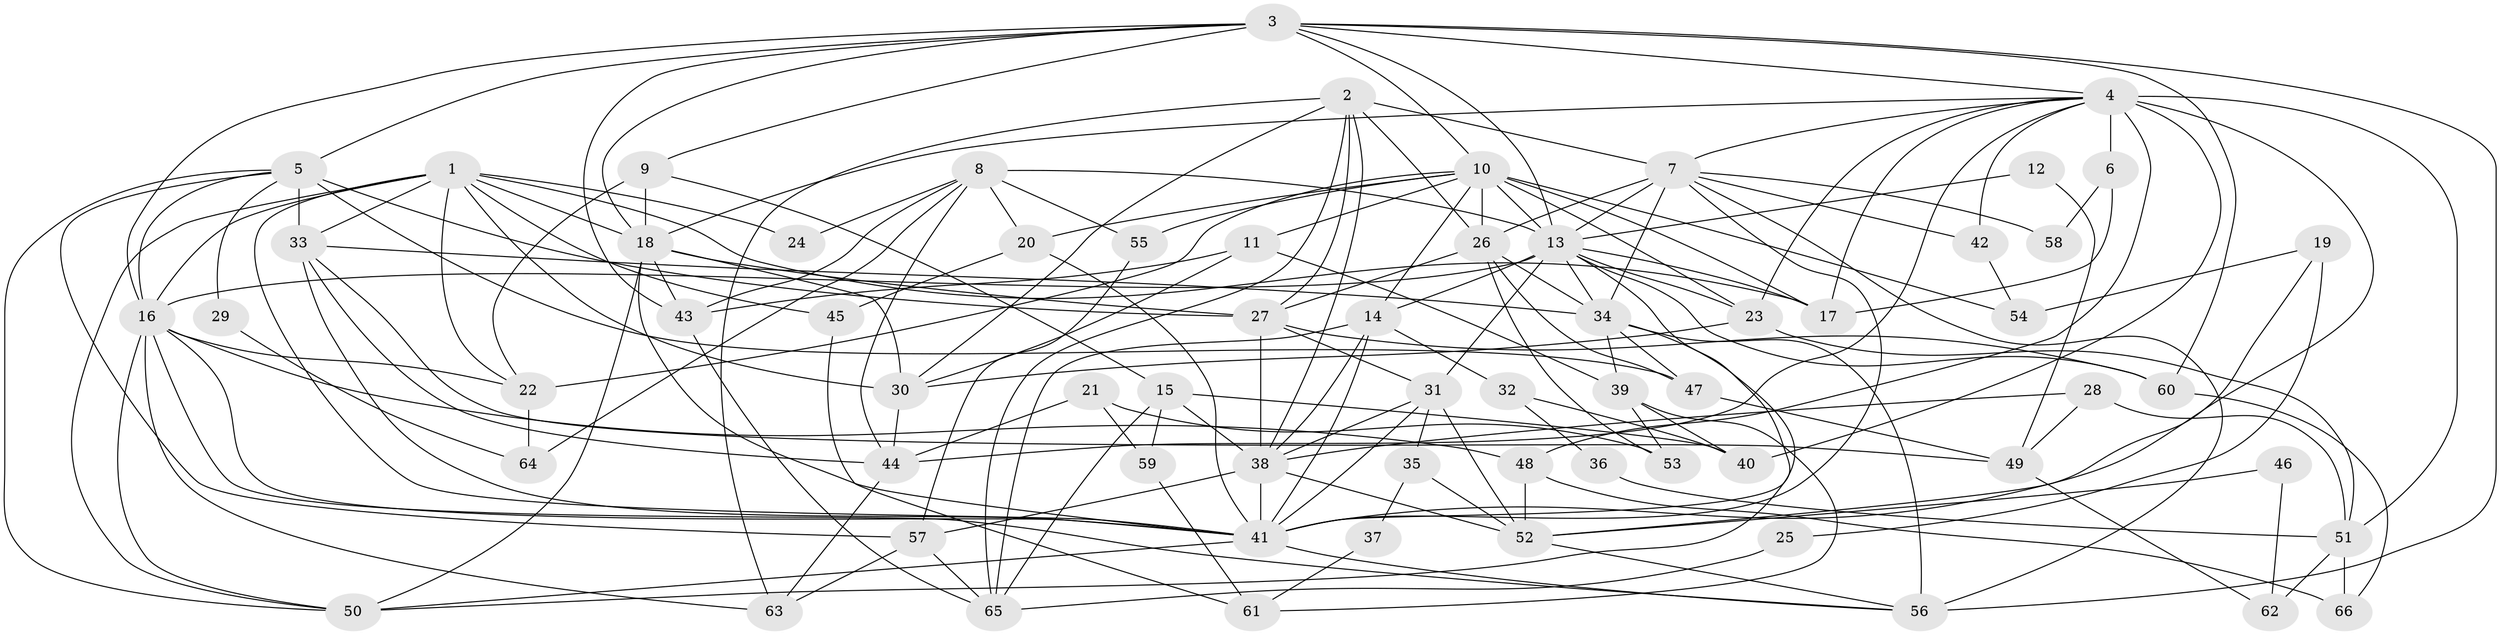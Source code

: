 // original degree distribution, {5: 0.16793893129770993, 3: 0.3282442748091603, 6: 0.12213740458015267, 7: 0.03816793893129771, 4: 0.22137404580152673, 2: 0.11450381679389313, 8: 0.007633587786259542}
// Generated by graph-tools (version 1.1) at 2025/50/03/04/25 22:50:58]
// undirected, 66 vertices, 174 edges
graph export_dot {
  node [color=gray90,style=filled];
  1;
  2;
  3;
  4;
  5;
  6;
  7;
  8;
  9;
  10;
  11;
  12;
  13;
  14;
  15;
  16;
  17;
  18;
  19;
  20;
  21;
  22;
  23;
  24;
  25;
  26;
  27;
  28;
  29;
  30;
  31;
  32;
  33;
  34;
  35;
  36;
  37;
  38;
  39;
  40;
  41;
  42;
  43;
  44;
  45;
  46;
  47;
  48;
  49;
  50;
  51;
  52;
  53;
  54;
  55;
  56;
  57;
  58;
  59;
  60;
  61;
  62;
  63;
  64;
  65;
  66;
  1 -- 16 [weight=1.0];
  1 -- 17 [weight=1.0];
  1 -- 18 [weight=1.0];
  1 -- 22 [weight=1.0];
  1 -- 24 [weight=1.0];
  1 -- 30 [weight=1.0];
  1 -- 33 [weight=1.0];
  1 -- 41 [weight=1.0];
  1 -- 45 [weight=1.0];
  1 -- 50 [weight=1.0];
  2 -- 7 [weight=1.0];
  2 -- 26 [weight=1.0];
  2 -- 27 [weight=1.0];
  2 -- 30 [weight=1.0];
  2 -- 38 [weight=1.0];
  2 -- 63 [weight=1.0];
  2 -- 65 [weight=1.0];
  3 -- 4 [weight=1.0];
  3 -- 5 [weight=1.0];
  3 -- 9 [weight=1.0];
  3 -- 10 [weight=1.0];
  3 -- 13 [weight=1.0];
  3 -- 16 [weight=1.0];
  3 -- 18 [weight=1.0];
  3 -- 43 [weight=1.0];
  3 -- 56 [weight=1.0];
  3 -- 60 [weight=1.0];
  4 -- 6 [weight=3.0];
  4 -- 7 [weight=1.0];
  4 -- 17 [weight=1.0];
  4 -- 18 [weight=1.0];
  4 -- 23 [weight=1.0];
  4 -- 40 [weight=1.0];
  4 -- 41 [weight=2.0];
  4 -- 42 [weight=1.0];
  4 -- 44 [weight=1.0];
  4 -- 48 [weight=1.0];
  4 -- 51 [weight=1.0];
  5 -- 16 [weight=1.0];
  5 -- 27 [weight=1.0];
  5 -- 29 [weight=1.0];
  5 -- 33 [weight=1.0];
  5 -- 47 [weight=2.0];
  5 -- 50 [weight=1.0];
  5 -- 57 [weight=1.0];
  6 -- 17 [weight=2.0];
  6 -- 58 [weight=1.0];
  7 -- 13 [weight=1.0];
  7 -- 26 [weight=1.0];
  7 -- 34 [weight=1.0];
  7 -- 41 [weight=1.0];
  7 -- 42 [weight=2.0];
  7 -- 56 [weight=1.0];
  7 -- 58 [weight=1.0];
  8 -- 13 [weight=2.0];
  8 -- 20 [weight=1.0];
  8 -- 24 [weight=1.0];
  8 -- 43 [weight=1.0];
  8 -- 44 [weight=1.0];
  8 -- 55 [weight=1.0];
  8 -- 64 [weight=1.0];
  9 -- 15 [weight=1.0];
  9 -- 18 [weight=2.0];
  9 -- 22 [weight=1.0];
  10 -- 11 [weight=1.0];
  10 -- 13 [weight=1.0];
  10 -- 14 [weight=3.0];
  10 -- 17 [weight=1.0];
  10 -- 20 [weight=1.0];
  10 -- 22 [weight=2.0];
  10 -- 23 [weight=1.0];
  10 -- 26 [weight=1.0];
  10 -- 54 [weight=1.0];
  10 -- 55 [weight=1.0];
  11 -- 30 [weight=1.0];
  11 -- 39 [weight=1.0];
  11 -- 43 [weight=1.0];
  12 -- 13 [weight=1.0];
  12 -- 49 [weight=1.0];
  13 -- 14 [weight=1.0];
  13 -- 16 [weight=3.0];
  13 -- 17 [weight=1.0];
  13 -- 23 [weight=1.0];
  13 -- 31 [weight=1.0];
  13 -- 34 [weight=1.0];
  13 -- 41 [weight=1.0];
  13 -- 60 [weight=1.0];
  14 -- 32 [weight=1.0];
  14 -- 38 [weight=1.0];
  14 -- 41 [weight=1.0];
  14 -- 65 [weight=1.0];
  15 -- 38 [weight=1.0];
  15 -- 40 [weight=1.0];
  15 -- 59 [weight=1.0];
  15 -- 65 [weight=1.0];
  16 -- 22 [weight=1.0];
  16 -- 41 [weight=1.0];
  16 -- 48 [weight=1.0];
  16 -- 50 [weight=1.0];
  16 -- 56 [weight=1.0];
  16 -- 63 [weight=1.0];
  18 -- 27 [weight=1.0];
  18 -- 30 [weight=2.0];
  18 -- 41 [weight=1.0];
  18 -- 43 [weight=1.0];
  18 -- 50 [weight=1.0];
  19 -- 25 [weight=1.0];
  19 -- 52 [weight=1.0];
  19 -- 54 [weight=1.0];
  20 -- 41 [weight=1.0];
  20 -- 45 [weight=1.0];
  21 -- 44 [weight=1.0];
  21 -- 53 [weight=1.0];
  21 -- 59 [weight=1.0];
  22 -- 64 [weight=1.0];
  23 -- 30 [weight=1.0];
  23 -- 51 [weight=1.0];
  25 -- 65 [weight=1.0];
  26 -- 27 [weight=1.0];
  26 -- 34 [weight=1.0];
  26 -- 47 [weight=1.0];
  26 -- 53 [weight=1.0];
  27 -- 31 [weight=1.0];
  27 -- 38 [weight=1.0];
  27 -- 60 [weight=1.0];
  28 -- 38 [weight=1.0];
  28 -- 49 [weight=1.0];
  28 -- 51 [weight=1.0];
  29 -- 64 [weight=1.0];
  30 -- 44 [weight=1.0];
  31 -- 35 [weight=1.0];
  31 -- 38 [weight=1.0];
  31 -- 41 [weight=1.0];
  31 -- 52 [weight=1.0];
  32 -- 36 [weight=1.0];
  32 -- 40 [weight=1.0];
  33 -- 34 [weight=1.0];
  33 -- 41 [weight=1.0];
  33 -- 44 [weight=1.0];
  33 -- 49 [weight=1.0];
  34 -- 39 [weight=2.0];
  34 -- 47 [weight=1.0];
  34 -- 50 [weight=1.0];
  34 -- 56 [weight=2.0];
  35 -- 37 [weight=1.0];
  35 -- 52 [weight=1.0];
  36 -- 51 [weight=1.0];
  37 -- 61 [weight=1.0];
  38 -- 41 [weight=2.0];
  38 -- 52 [weight=1.0];
  38 -- 57 [weight=1.0];
  39 -- 40 [weight=1.0];
  39 -- 53 [weight=1.0];
  39 -- 61 [weight=1.0];
  41 -- 50 [weight=1.0];
  41 -- 56 [weight=1.0];
  42 -- 54 [weight=1.0];
  43 -- 65 [weight=1.0];
  44 -- 63 [weight=1.0];
  45 -- 61 [weight=1.0];
  46 -- 52 [weight=1.0];
  46 -- 62 [weight=1.0];
  47 -- 49 [weight=1.0];
  48 -- 52 [weight=1.0];
  48 -- 66 [weight=1.0];
  49 -- 62 [weight=1.0];
  51 -- 62 [weight=1.0];
  51 -- 66 [weight=1.0];
  52 -- 56 [weight=1.0];
  55 -- 57 [weight=1.0];
  57 -- 63 [weight=1.0];
  57 -- 65 [weight=1.0];
  59 -- 61 [weight=1.0];
  60 -- 66 [weight=1.0];
}
